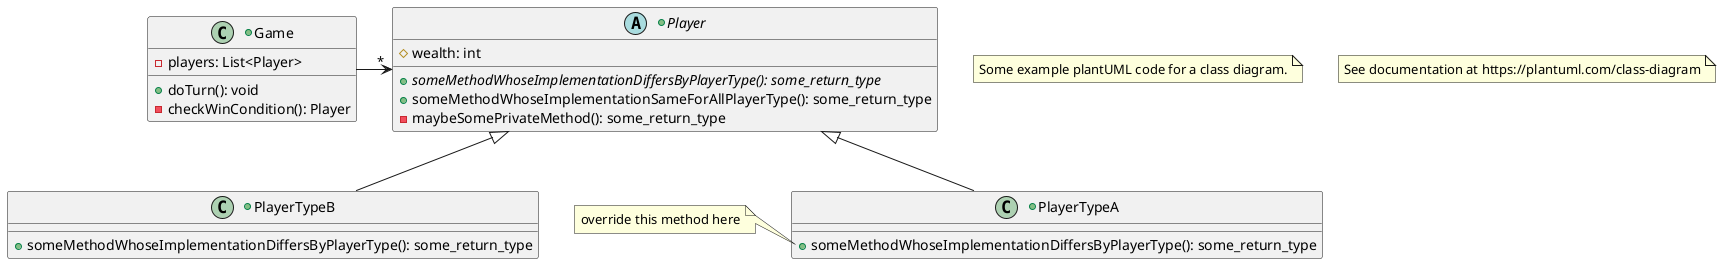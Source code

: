 @startuml
note "Some example plantUML code for a class diagram." as N1

+class Game{
-players: List<Player>
+doTurn(): void
-checkWinCondition(): Player
}

+abstract Player{
# wealth: int
+{abstract} someMethodWhoseImplementationDiffersByPlayerType(): some_return_type
+someMethodWhoseImplementationSameForAllPlayerType(): some_return_type
-maybeSomePrivateMethod(): some_return_type
}

+class PlayerTypeA{
+ someMethodWhoseImplementationDiffersByPlayerType(): some_return_type
}

note left of PlayerTypeA::someMethodWhoseImplementationDiffersByPlayerType
override this method here
end note

+class PlayerTypeB{
+ someMethodWhoseImplementationDiffersByPlayerType(): some_return_type
}

Game -r->"*" Player
PlayerTypeA -u-|> Player
PlayerTypeB -u-|> Player

note "See documentation at https://plantuml.com/class-diagram" as N2

@enduml
